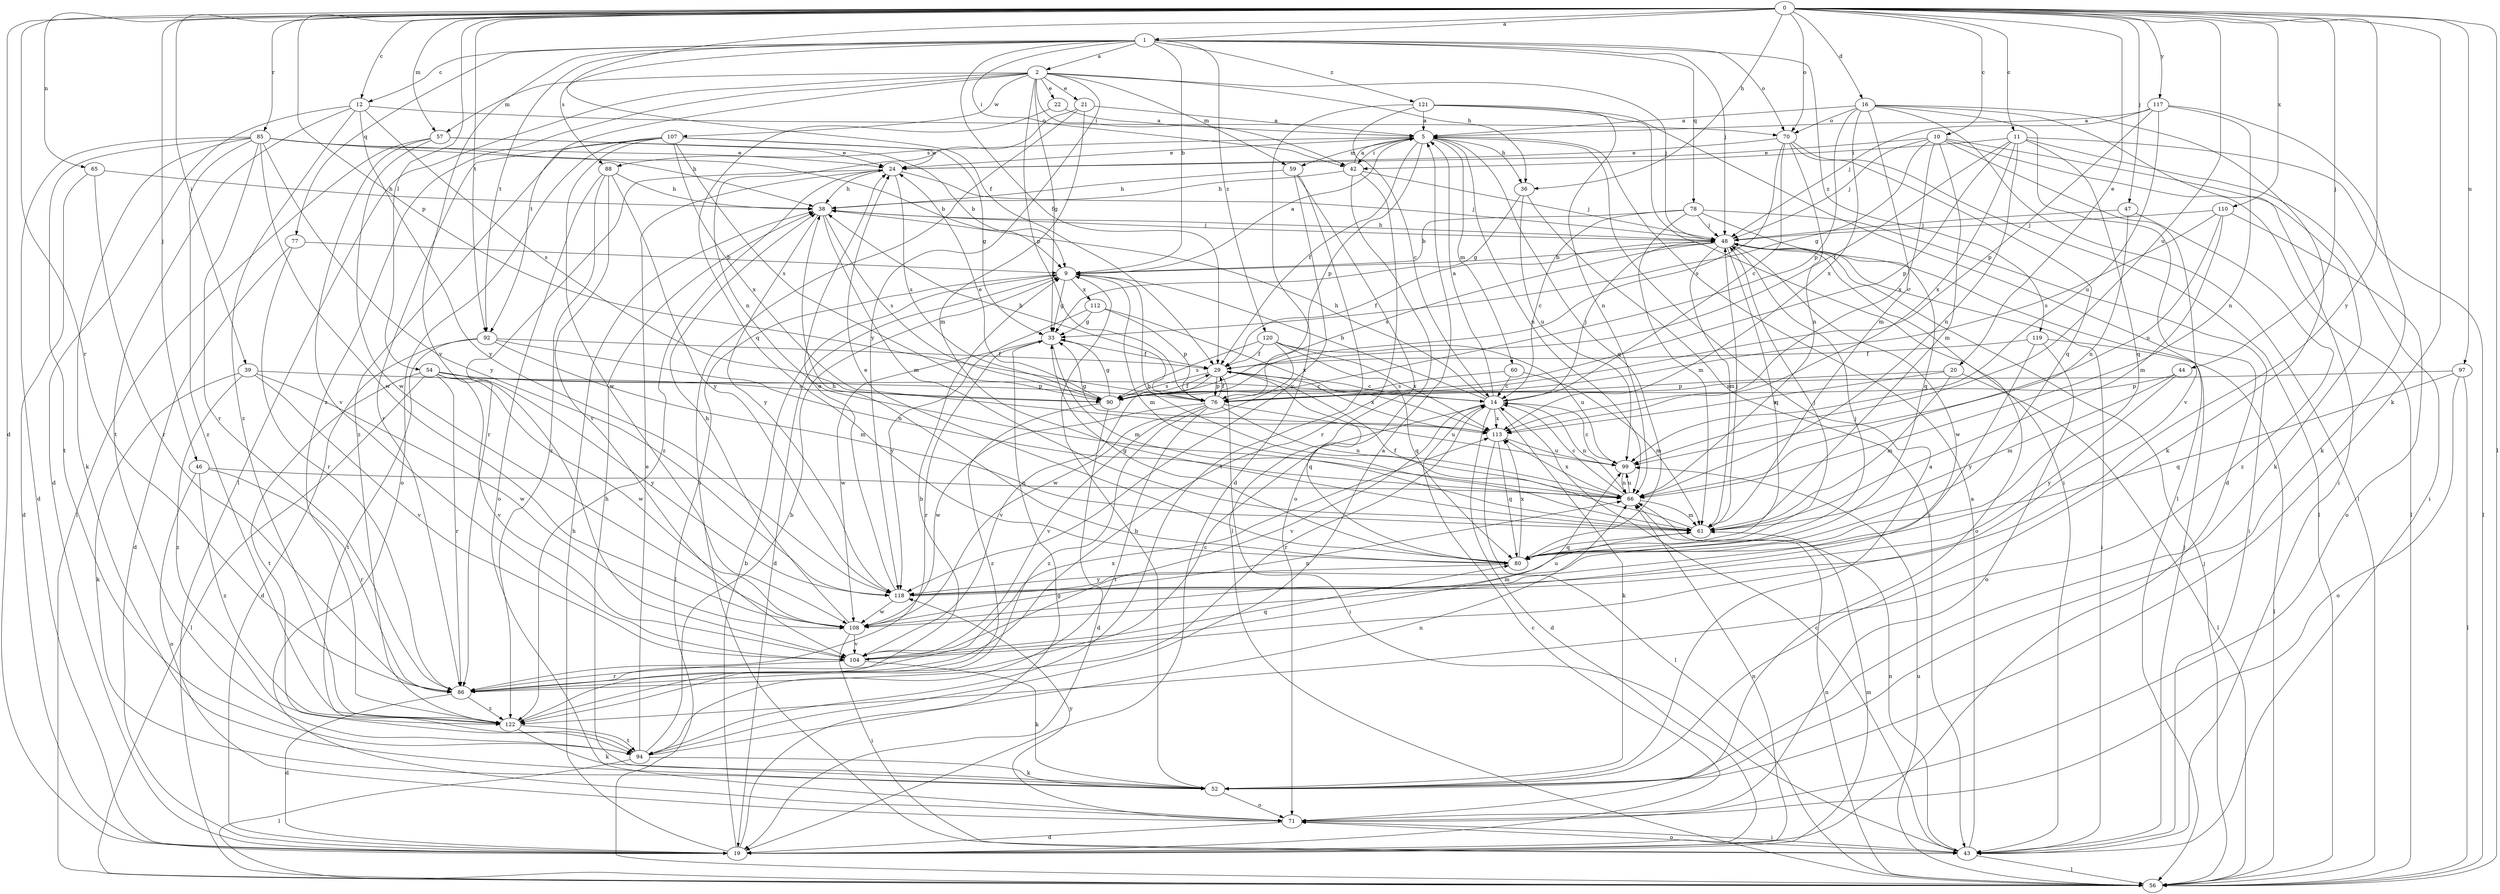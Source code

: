 strict digraph  {
0;
1;
2;
5;
9;
10;
11;
12;
14;
16;
19;
20;
21;
22;
24;
29;
33;
36;
38;
39;
42;
43;
44;
46;
47;
48;
52;
54;
56;
57;
59;
60;
61;
65;
66;
70;
71;
76;
77;
78;
80;
85;
86;
88;
90;
92;
94;
97;
99;
104;
107;
108;
110;
112;
113;
117;
118;
119;
120;
121;
122;
0 -> 1  [label=a];
0 -> 10  [label=c];
0 -> 11  [label=c];
0 -> 12  [label=c];
0 -> 16  [label=d];
0 -> 19  [label=d];
0 -> 20  [label=e];
0 -> 29  [label=f];
0 -> 36  [label=h];
0 -> 39  [label=i];
0 -> 44  [label=j];
0 -> 46  [label=j];
0 -> 47  [label=j];
0 -> 52  [label=k];
0 -> 54  [label=l];
0 -> 56  [label=l];
0 -> 57  [label=m];
0 -> 65  [label=n];
0 -> 70  [label=o];
0 -> 76  [label=p];
0 -> 85  [label=r];
0 -> 86  [label=r];
0 -> 92  [label=t];
0 -> 97  [label=u];
0 -> 99  [label=u];
0 -> 110  [label=x];
0 -> 117  [label=y];
0 -> 118  [label=y];
1 -> 2  [label=a];
1 -> 9  [label=b];
1 -> 12  [label=c];
1 -> 29  [label=f];
1 -> 42  [label=i];
1 -> 48  [label=j];
1 -> 70  [label=o];
1 -> 77  [label=q];
1 -> 78  [label=q];
1 -> 88  [label=s];
1 -> 92  [label=t];
1 -> 104  [label=v];
1 -> 119  [label=z];
1 -> 120  [label=z];
1 -> 121  [label=z];
2 -> 21  [label=e];
2 -> 22  [label=e];
2 -> 33  [label=g];
2 -> 36  [label=h];
2 -> 42  [label=i];
2 -> 48  [label=j];
2 -> 56  [label=l];
2 -> 57  [label=m];
2 -> 59  [label=m];
2 -> 76  [label=p];
2 -> 92  [label=t];
2 -> 107  [label=w];
2 -> 118  [label=y];
2 -> 122  [label=z];
5 -> 24  [label=e];
5 -> 29  [label=f];
5 -> 36  [label=h];
5 -> 42  [label=i];
5 -> 59  [label=m];
5 -> 60  [label=m];
5 -> 66  [label=n];
5 -> 76  [label=p];
5 -> 80  [label=q];
5 -> 88  [label=s];
9 -> 5  [label=a];
9 -> 19  [label=d];
9 -> 33  [label=g];
9 -> 56  [label=l];
9 -> 61  [label=m];
9 -> 112  [label=x];
10 -> 24  [label=e];
10 -> 33  [label=g];
10 -> 48  [label=j];
10 -> 52  [label=k];
10 -> 56  [label=l];
10 -> 61  [label=m];
10 -> 104  [label=v];
10 -> 113  [label=x];
11 -> 29  [label=f];
11 -> 42  [label=i];
11 -> 43  [label=i];
11 -> 56  [label=l];
11 -> 66  [label=n];
11 -> 76  [label=p];
11 -> 80  [label=q];
11 -> 113  [label=x];
12 -> 19  [label=d];
12 -> 70  [label=o];
12 -> 90  [label=s];
12 -> 94  [label=t];
12 -> 118  [label=y];
12 -> 122  [label=z];
14 -> 5  [label=a];
14 -> 9  [label=b];
14 -> 19  [label=d];
14 -> 38  [label=h];
14 -> 48  [label=j];
14 -> 52  [label=k];
14 -> 66  [label=n];
14 -> 86  [label=r];
14 -> 104  [label=v];
14 -> 113  [label=x];
16 -> 5  [label=a];
16 -> 19  [label=d];
16 -> 43  [label=i];
16 -> 52  [label=k];
16 -> 56  [label=l];
16 -> 61  [label=m];
16 -> 70  [label=o];
16 -> 76  [label=p];
16 -> 113  [label=x];
19 -> 9  [label=b];
19 -> 14  [label=c];
19 -> 33  [label=g];
19 -> 38  [label=h];
19 -> 61  [label=m];
19 -> 66  [label=n];
20 -> 56  [label=l];
20 -> 61  [label=m];
20 -> 76  [label=p];
20 -> 113  [label=x];
21 -> 5  [label=a];
21 -> 43  [label=i];
21 -> 61  [label=m];
21 -> 66  [label=n];
22 -> 5  [label=a];
22 -> 80  [label=q];
24 -> 38  [label=h];
24 -> 48  [label=j];
24 -> 86  [label=r];
24 -> 90  [label=s];
24 -> 122  [label=z];
29 -> 14  [label=c];
29 -> 43  [label=i];
29 -> 76  [label=p];
29 -> 80  [label=q];
29 -> 90  [label=s];
29 -> 104  [label=v];
29 -> 113  [label=x];
33 -> 29  [label=f];
33 -> 61  [label=m];
33 -> 86  [label=r];
33 -> 108  [label=w];
36 -> 33  [label=g];
36 -> 43  [label=i];
36 -> 99  [label=u];
38 -> 48  [label=j];
38 -> 61  [label=m];
38 -> 90  [label=s];
38 -> 118  [label=y];
39 -> 52  [label=k];
39 -> 90  [label=s];
39 -> 104  [label=v];
39 -> 108  [label=w];
39 -> 122  [label=z];
42 -> 5  [label=a];
42 -> 38  [label=h];
42 -> 48  [label=j];
42 -> 71  [label=o];
42 -> 86  [label=r];
43 -> 5  [label=a];
43 -> 14  [label=c];
43 -> 48  [label=j];
43 -> 56  [label=l];
43 -> 66  [label=n];
43 -> 71  [label=o];
44 -> 61  [label=m];
44 -> 76  [label=p];
44 -> 118  [label=y];
46 -> 66  [label=n];
46 -> 71  [label=o];
46 -> 86  [label=r];
46 -> 122  [label=z];
47 -> 48  [label=j];
47 -> 66  [label=n];
47 -> 122  [label=z];
48 -> 9  [label=b];
48 -> 29  [label=f];
48 -> 38  [label=h];
48 -> 43  [label=i];
48 -> 61  [label=m];
48 -> 71  [label=o];
48 -> 80  [label=q];
48 -> 90  [label=s];
48 -> 108  [label=w];
52 -> 5  [label=a];
52 -> 9  [label=b];
52 -> 38  [label=h];
52 -> 71  [label=o];
54 -> 14  [label=c];
54 -> 56  [label=l];
54 -> 76  [label=p];
54 -> 86  [label=r];
54 -> 94  [label=t];
54 -> 104  [label=v];
54 -> 108  [label=w];
54 -> 118  [label=y];
56 -> 48  [label=j];
56 -> 66  [label=n];
56 -> 99  [label=u];
57 -> 9  [label=b];
57 -> 24  [label=e];
57 -> 56  [label=l];
57 -> 104  [label=v];
57 -> 108  [label=w];
59 -> 38  [label=h];
59 -> 56  [label=l];
59 -> 94  [label=t];
59 -> 118  [label=y];
60 -> 14  [label=c];
60 -> 61  [label=m];
60 -> 90  [label=s];
61 -> 29  [label=f];
61 -> 48  [label=j];
61 -> 80  [label=q];
65 -> 19  [label=d];
65 -> 38  [label=h];
65 -> 86  [label=r];
66 -> 9  [label=b];
66 -> 14  [label=c];
66 -> 61  [label=m];
66 -> 99  [label=u];
66 -> 113  [label=x];
70 -> 14  [label=c];
70 -> 24  [label=e];
70 -> 56  [label=l];
70 -> 66  [label=n];
70 -> 80  [label=q];
70 -> 90  [label=s];
71 -> 19  [label=d];
71 -> 43  [label=i];
71 -> 118  [label=y];
76 -> 29  [label=f];
76 -> 38  [label=h];
76 -> 66  [label=n];
76 -> 94  [label=t];
76 -> 99  [label=u];
76 -> 104  [label=v];
76 -> 108  [label=w];
76 -> 122  [label=z];
77 -> 9  [label=b];
77 -> 19  [label=d];
77 -> 86  [label=r];
78 -> 9  [label=b];
78 -> 14  [label=c];
78 -> 43  [label=i];
78 -> 48  [label=j];
78 -> 61  [label=m];
78 -> 80  [label=q];
80 -> 24  [label=e];
80 -> 33  [label=g];
80 -> 38  [label=h];
80 -> 48  [label=j];
80 -> 113  [label=x];
80 -> 118  [label=y];
85 -> 9  [label=b];
85 -> 19  [label=d];
85 -> 24  [label=e];
85 -> 38  [label=h];
85 -> 52  [label=k];
85 -> 86  [label=r];
85 -> 94  [label=t];
85 -> 108  [label=w];
85 -> 118  [label=y];
85 -> 122  [label=z];
86 -> 14  [label=c];
86 -> 19  [label=d];
86 -> 113  [label=x];
86 -> 122  [label=z];
88 -> 38  [label=h];
88 -> 71  [label=o];
88 -> 104  [label=v];
88 -> 118  [label=y];
88 -> 122  [label=z];
90 -> 19  [label=d];
90 -> 24  [label=e];
90 -> 29  [label=f];
90 -> 33  [label=g];
90 -> 122  [label=z];
92 -> 19  [label=d];
92 -> 29  [label=f];
92 -> 61  [label=m];
92 -> 66  [label=n];
92 -> 94  [label=t];
94 -> 5  [label=a];
94 -> 9  [label=b];
94 -> 24  [label=e];
94 -> 52  [label=k];
94 -> 56  [label=l];
94 -> 66  [label=n];
97 -> 56  [label=l];
97 -> 71  [label=o];
97 -> 80  [label=q];
97 -> 90  [label=s];
99 -> 14  [label=c];
99 -> 66  [label=n];
104 -> 52  [label=k];
104 -> 80  [label=q];
104 -> 86  [label=r];
104 -> 99  [label=u];
107 -> 24  [label=e];
107 -> 33  [label=g];
107 -> 71  [label=o];
107 -> 86  [label=r];
107 -> 90  [label=s];
107 -> 108  [label=w];
107 -> 113  [label=x];
107 -> 122  [label=z];
108 -> 38  [label=h];
108 -> 43  [label=i];
108 -> 61  [label=m];
108 -> 66  [label=n];
108 -> 104  [label=v];
110 -> 48  [label=j];
110 -> 61  [label=m];
110 -> 71  [label=o];
110 -> 90  [label=s];
110 -> 99  [label=u];
112 -> 33  [label=g];
112 -> 76  [label=p];
112 -> 113  [label=x];
112 -> 118  [label=y];
113 -> 33  [label=g];
113 -> 56  [label=l];
113 -> 80  [label=q];
113 -> 99  [label=u];
117 -> 5  [label=a];
117 -> 48  [label=j];
117 -> 52  [label=k];
117 -> 66  [label=n];
117 -> 76  [label=p];
117 -> 99  [label=u];
118 -> 24  [label=e];
118 -> 48  [label=j];
118 -> 108  [label=w];
119 -> 29  [label=f];
119 -> 56  [label=l];
119 -> 71  [label=o];
119 -> 118  [label=y];
120 -> 29  [label=f];
120 -> 80  [label=q];
120 -> 90  [label=s];
120 -> 99  [label=u];
120 -> 108  [label=w];
120 -> 113  [label=x];
121 -> 5  [label=a];
121 -> 14  [label=c];
121 -> 19  [label=d];
121 -> 43  [label=i];
121 -> 56  [label=l];
121 -> 66  [label=n];
122 -> 9  [label=b];
122 -> 52  [label=k];
122 -> 94  [label=t];
}
